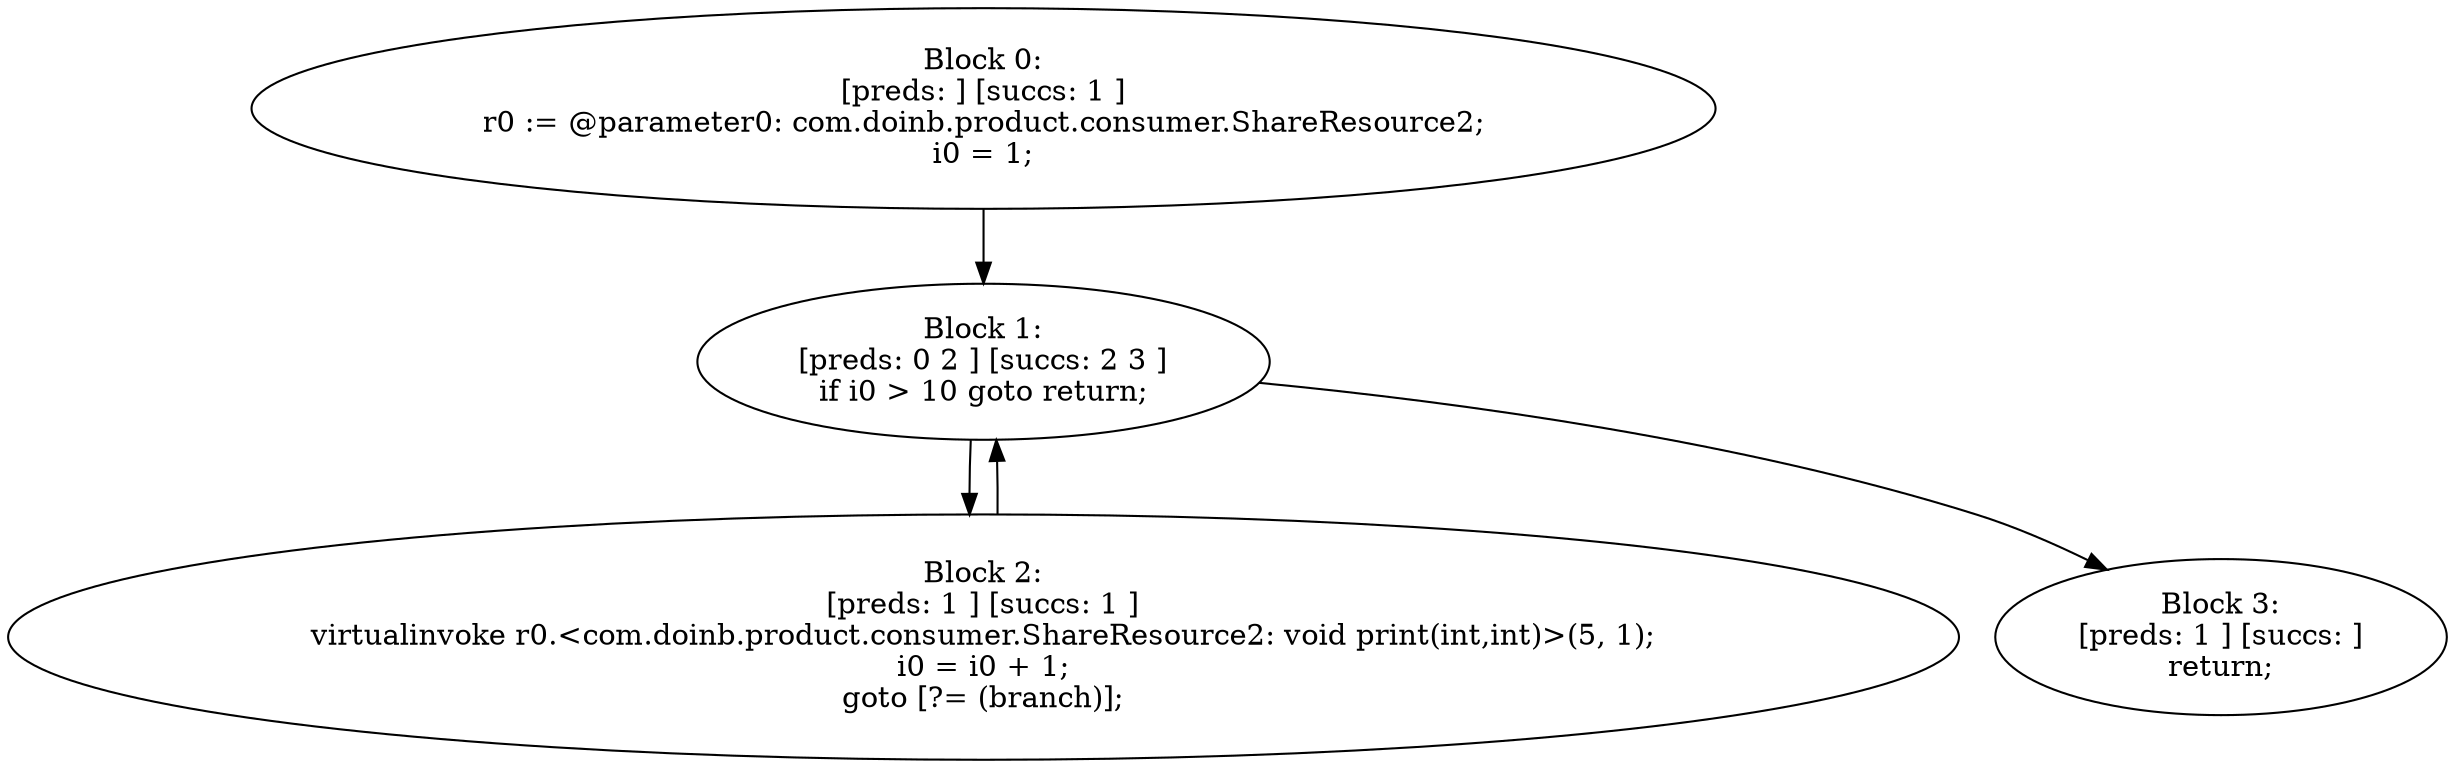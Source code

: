 digraph "unitGraph" {
    "Block 0:
[preds: ] [succs: 1 ]
r0 := @parameter0: com.doinb.product.consumer.ShareResource2;
i0 = 1;
"
    "Block 1:
[preds: 0 2 ] [succs: 2 3 ]
if i0 > 10 goto return;
"
    "Block 2:
[preds: 1 ] [succs: 1 ]
virtualinvoke r0.<com.doinb.product.consumer.ShareResource2: void print(int,int)>(5, 1);
i0 = i0 + 1;
goto [?= (branch)];
"
    "Block 3:
[preds: 1 ] [succs: ]
return;
"
    "Block 0:
[preds: ] [succs: 1 ]
r0 := @parameter0: com.doinb.product.consumer.ShareResource2;
i0 = 1;
"->"Block 1:
[preds: 0 2 ] [succs: 2 3 ]
if i0 > 10 goto return;
";
    "Block 1:
[preds: 0 2 ] [succs: 2 3 ]
if i0 > 10 goto return;
"->"Block 2:
[preds: 1 ] [succs: 1 ]
virtualinvoke r0.<com.doinb.product.consumer.ShareResource2: void print(int,int)>(5, 1);
i0 = i0 + 1;
goto [?= (branch)];
";
    "Block 1:
[preds: 0 2 ] [succs: 2 3 ]
if i0 > 10 goto return;
"->"Block 3:
[preds: 1 ] [succs: ]
return;
";
    "Block 2:
[preds: 1 ] [succs: 1 ]
virtualinvoke r0.<com.doinb.product.consumer.ShareResource2: void print(int,int)>(5, 1);
i0 = i0 + 1;
goto [?= (branch)];
"->"Block 1:
[preds: 0 2 ] [succs: 2 3 ]
if i0 > 10 goto return;
";
}
